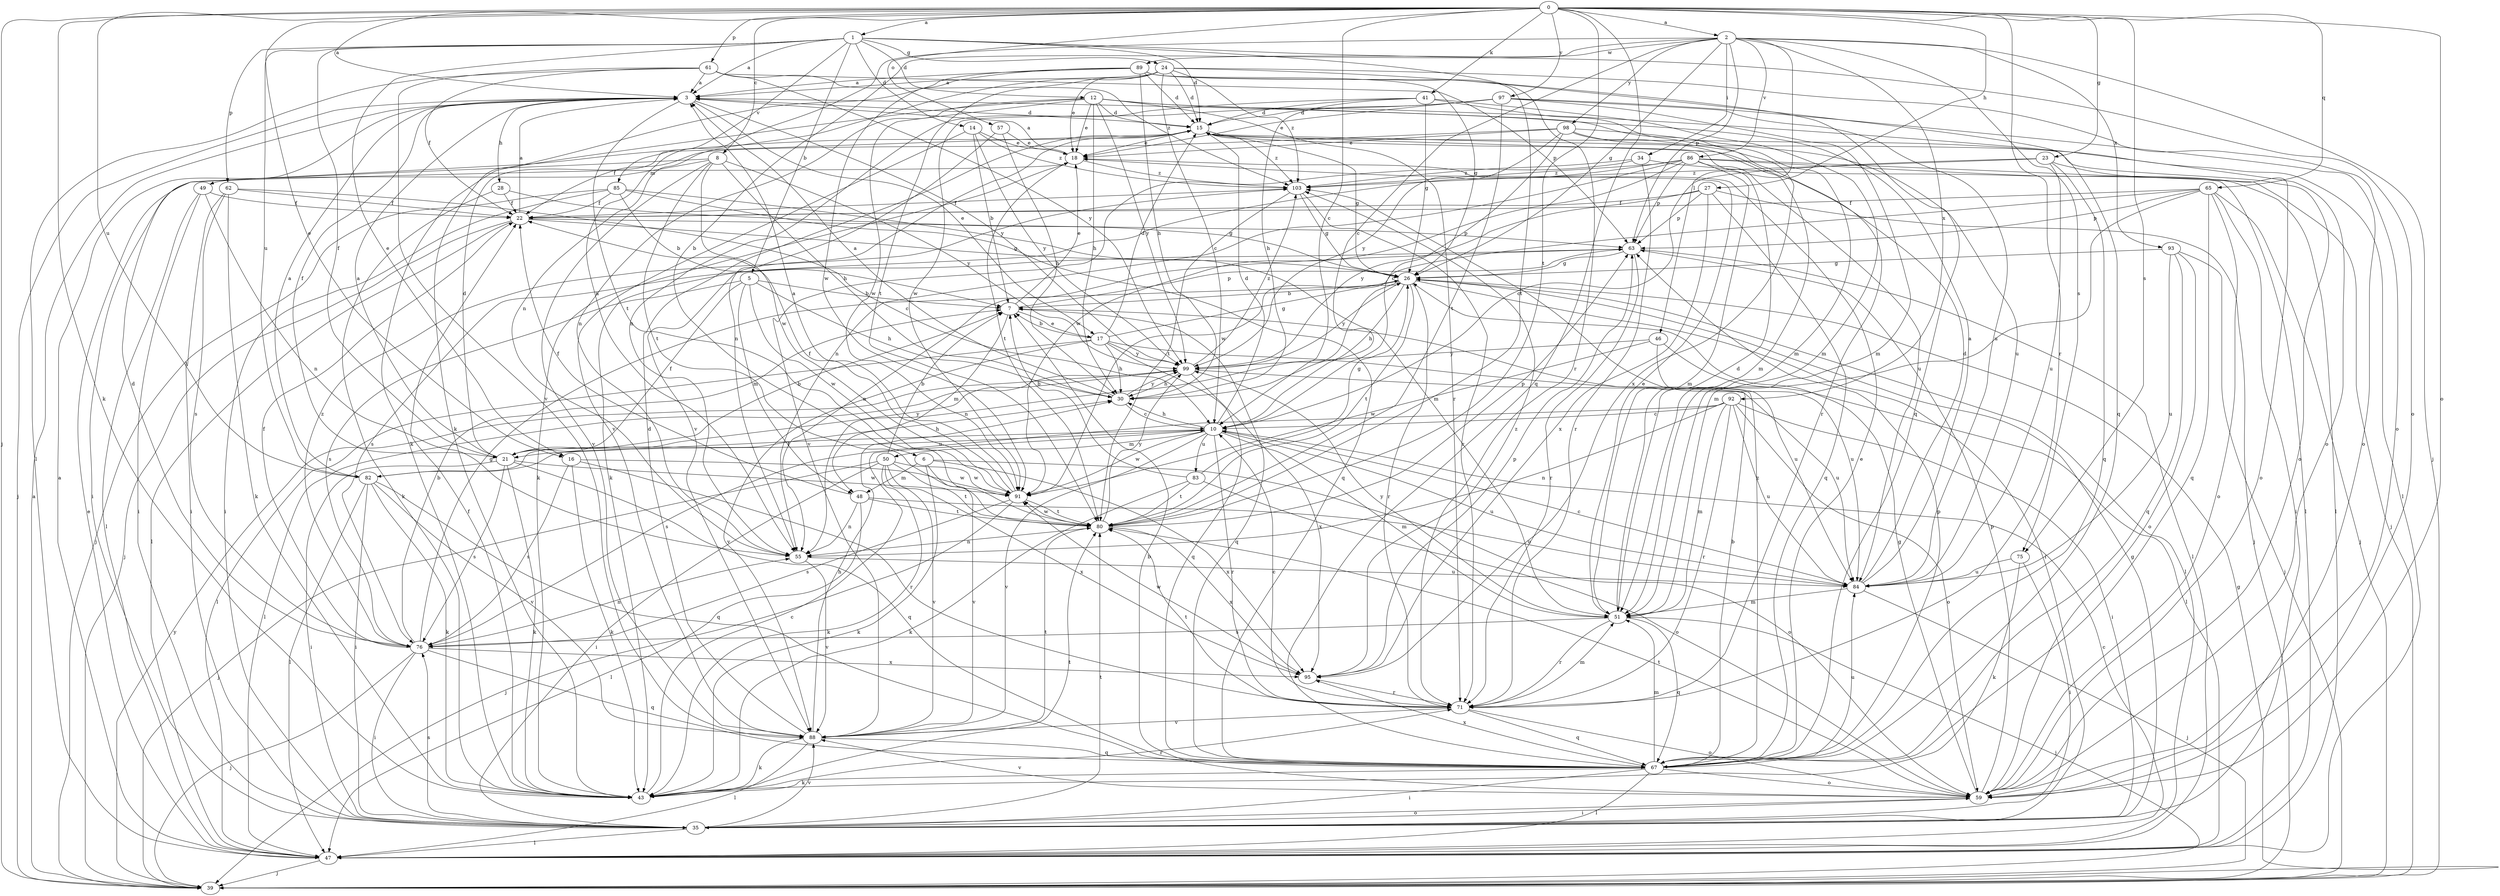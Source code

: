 strict digraph  {
0;
1;
2;
3;
5;
6;
7;
8;
10;
12;
14;
15;
16;
17;
18;
21;
22;
23;
24;
26;
27;
28;
30;
34;
35;
39;
41;
43;
46;
47;
48;
49;
50;
51;
55;
57;
59;
61;
62;
63;
65;
67;
71;
75;
76;
80;
82;
83;
84;
85;
86;
88;
89;
91;
92;
93;
95;
97;
98;
99;
103;
0 -> 1  [label=a];
0 -> 2  [label=a];
0 -> 3  [label=a];
0 -> 8  [label=c];
0 -> 10  [label=c];
0 -> 16  [label=e];
0 -> 23  [label=g];
0 -> 27  [label=h];
0 -> 39  [label=j];
0 -> 41  [label=k];
0 -> 43  [label=k];
0 -> 57  [label=o];
0 -> 59  [label=o];
0 -> 61  [label=p];
0 -> 65  [label=q];
0 -> 67  [label=q];
0 -> 71  [label=r];
0 -> 75  [label=s];
0 -> 80  [label=t];
0 -> 82  [label=u];
0 -> 97  [label=y];
1 -> 3  [label=a];
1 -> 5  [label=b];
1 -> 12  [label=d];
1 -> 14  [label=d];
1 -> 15  [label=d];
1 -> 16  [label=e];
1 -> 21  [label=f];
1 -> 24  [label=g];
1 -> 59  [label=o];
1 -> 62  [label=p];
1 -> 71  [label=r];
1 -> 82  [label=u];
1 -> 85  [label=v];
2 -> 6  [label=b];
2 -> 10  [label=c];
2 -> 26  [label=g];
2 -> 34  [label=i];
2 -> 39  [label=j];
2 -> 46  [label=l];
2 -> 55  [label=n];
2 -> 63  [label=p];
2 -> 75  [label=s];
2 -> 86  [label=v];
2 -> 89  [label=w];
2 -> 92  [label=x];
2 -> 93  [label=x];
2 -> 98  [label=y];
3 -> 15  [label=d];
3 -> 17  [label=e];
3 -> 21  [label=f];
3 -> 28  [label=h];
3 -> 39  [label=j];
3 -> 80  [label=t];
3 -> 99  [label=y];
5 -> 7  [label=b];
5 -> 21  [label=f];
5 -> 30  [label=h];
5 -> 48  [label=m];
5 -> 76  [label=s];
5 -> 91  [label=w];
6 -> 43  [label=k];
6 -> 48  [label=m];
6 -> 59  [label=o];
6 -> 88  [label=v];
6 -> 95  [label=x];
7 -> 17  [label=e];
7 -> 18  [label=e];
7 -> 48  [label=m];
7 -> 63  [label=p];
7 -> 67  [label=q];
8 -> 30  [label=h];
8 -> 35  [label=i];
8 -> 49  [label=m];
8 -> 80  [label=t];
8 -> 88  [label=v];
8 -> 91  [label=w];
8 -> 99  [label=y];
10 -> 15  [label=d];
10 -> 21  [label=f];
10 -> 30  [label=h];
10 -> 50  [label=m];
10 -> 51  [label=m];
10 -> 71  [label=r];
10 -> 82  [label=u];
10 -> 83  [label=u];
10 -> 84  [label=u];
10 -> 88  [label=v];
10 -> 91  [label=w];
12 -> 15  [label=d];
12 -> 18  [label=e];
12 -> 30  [label=h];
12 -> 43  [label=k];
12 -> 51  [label=m];
12 -> 55  [label=n];
12 -> 59  [label=o];
12 -> 71  [label=r];
12 -> 91  [label=w];
12 -> 99  [label=y];
14 -> 7  [label=b];
14 -> 18  [label=e];
14 -> 88  [label=v];
14 -> 99  [label=y];
14 -> 103  [label=z];
15 -> 18  [label=e];
15 -> 26  [label=g];
15 -> 47  [label=l];
15 -> 59  [label=o];
15 -> 88  [label=v];
15 -> 103  [label=z];
16 -> 43  [label=k];
16 -> 71  [label=r];
16 -> 76  [label=s];
16 -> 91  [label=w];
17 -> 7  [label=b];
17 -> 15  [label=d];
17 -> 26  [label=g];
17 -> 30  [label=h];
17 -> 47  [label=l];
17 -> 67  [label=q];
17 -> 84  [label=u];
17 -> 88  [label=v];
17 -> 99  [label=y];
18 -> 3  [label=a];
18 -> 43  [label=k];
18 -> 80  [label=t];
18 -> 103  [label=z];
21 -> 3  [label=a];
21 -> 7  [label=b];
21 -> 15  [label=d];
21 -> 35  [label=i];
21 -> 43  [label=k];
21 -> 67  [label=q];
21 -> 76  [label=s];
21 -> 91  [label=w];
21 -> 99  [label=y];
22 -> 3  [label=a];
22 -> 26  [label=g];
22 -> 39  [label=j];
22 -> 47  [label=l];
22 -> 63  [label=p];
23 -> 10  [label=c];
23 -> 59  [label=o];
23 -> 67  [label=q];
23 -> 84  [label=u];
23 -> 103  [label=z];
24 -> 3  [label=a];
24 -> 10  [label=c];
24 -> 15  [label=d];
24 -> 18  [label=e];
24 -> 55  [label=n];
24 -> 59  [label=o];
24 -> 67  [label=q];
24 -> 80  [label=t];
24 -> 103  [label=z];
26 -> 7  [label=b];
26 -> 30  [label=h];
26 -> 35  [label=i];
26 -> 47  [label=l];
26 -> 55  [label=n];
26 -> 71  [label=r];
26 -> 80  [label=t];
26 -> 99  [label=y];
27 -> 22  [label=f];
27 -> 39  [label=j];
27 -> 63  [label=p];
27 -> 67  [label=q];
27 -> 95  [label=x];
27 -> 99  [label=y];
28 -> 22  [label=f];
28 -> 26  [label=g];
28 -> 43  [label=k];
30 -> 3  [label=a];
30 -> 10  [label=c];
30 -> 99  [label=y];
34 -> 47  [label=l];
34 -> 71  [label=r];
34 -> 88  [label=v];
34 -> 103  [label=z];
35 -> 26  [label=g];
35 -> 47  [label=l];
35 -> 59  [label=o];
35 -> 76  [label=s];
35 -> 80  [label=t];
35 -> 88  [label=v];
39 -> 3  [label=a];
39 -> 26  [label=g];
39 -> 99  [label=y];
41 -> 15  [label=d];
41 -> 26  [label=g];
41 -> 30  [label=h];
41 -> 51  [label=m];
41 -> 55  [label=n];
41 -> 95  [label=x];
43 -> 10  [label=c];
43 -> 22  [label=f];
43 -> 71  [label=r];
43 -> 80  [label=t];
46 -> 47  [label=l];
46 -> 84  [label=u];
46 -> 91  [label=w];
46 -> 99  [label=y];
47 -> 3  [label=a];
47 -> 10  [label=c];
47 -> 18  [label=e];
47 -> 39  [label=j];
48 -> 22  [label=f];
48 -> 47  [label=l];
48 -> 55  [label=n];
48 -> 80  [label=t];
48 -> 84  [label=u];
49 -> 22  [label=f];
49 -> 35  [label=i];
49 -> 47  [label=l];
49 -> 55  [label=n];
50 -> 7  [label=b];
50 -> 35  [label=i];
50 -> 39  [label=j];
50 -> 43  [label=k];
50 -> 80  [label=t];
50 -> 88  [label=v];
50 -> 91  [label=w];
50 -> 95  [label=x];
51 -> 15  [label=d];
51 -> 18  [label=e];
51 -> 39  [label=j];
51 -> 67  [label=q];
51 -> 71  [label=r];
51 -> 76  [label=s];
51 -> 99  [label=y];
55 -> 84  [label=u];
55 -> 88  [label=v];
57 -> 18  [label=e];
57 -> 30  [label=h];
57 -> 55  [label=n];
59 -> 7  [label=b];
59 -> 26  [label=g];
59 -> 35  [label=i];
59 -> 63  [label=p];
59 -> 80  [label=t];
59 -> 88  [label=v];
61 -> 3  [label=a];
61 -> 22  [label=f];
61 -> 47  [label=l];
61 -> 63  [label=p];
61 -> 88  [label=v];
61 -> 99  [label=y];
61 -> 103  [label=z];
62 -> 10  [label=c];
62 -> 22  [label=f];
62 -> 35  [label=i];
62 -> 43  [label=k];
62 -> 76  [label=s];
63 -> 26  [label=g];
63 -> 47  [label=l];
63 -> 55  [label=n];
63 -> 71  [label=r];
63 -> 76  [label=s];
65 -> 22  [label=f];
65 -> 35  [label=i];
65 -> 39  [label=j];
65 -> 51  [label=m];
65 -> 59  [label=o];
65 -> 63  [label=p];
65 -> 67  [label=q];
65 -> 91  [label=w];
67 -> 7  [label=b];
67 -> 18  [label=e];
67 -> 35  [label=i];
67 -> 43  [label=k];
67 -> 47  [label=l];
67 -> 51  [label=m];
67 -> 59  [label=o];
67 -> 63  [label=p];
67 -> 84  [label=u];
67 -> 95  [label=x];
67 -> 103  [label=z];
71 -> 10  [label=c];
71 -> 51  [label=m];
71 -> 59  [label=o];
71 -> 67  [label=q];
71 -> 80  [label=t];
71 -> 88  [label=v];
75 -> 35  [label=i];
75 -> 43  [label=k];
75 -> 84  [label=u];
76 -> 7  [label=b];
76 -> 15  [label=d];
76 -> 22  [label=f];
76 -> 26  [label=g];
76 -> 35  [label=i];
76 -> 39  [label=j];
76 -> 55  [label=n];
76 -> 67  [label=q];
76 -> 95  [label=x];
76 -> 103  [label=z];
80 -> 55  [label=n];
80 -> 63  [label=p];
80 -> 91  [label=w];
80 -> 95  [label=x];
80 -> 99  [label=y];
82 -> 3  [label=a];
82 -> 30  [label=h];
82 -> 35  [label=i];
82 -> 43  [label=k];
82 -> 47  [label=l];
82 -> 67  [label=q];
82 -> 88  [label=v];
83 -> 7  [label=b];
83 -> 26  [label=g];
83 -> 43  [label=k];
83 -> 59  [label=o];
83 -> 80  [label=t];
84 -> 3  [label=a];
84 -> 10  [label=c];
84 -> 15  [label=d];
84 -> 39  [label=j];
84 -> 51  [label=m];
85 -> 7  [label=b];
85 -> 22  [label=f];
85 -> 35  [label=i];
85 -> 39  [label=j];
85 -> 51  [label=m];
85 -> 67  [label=q];
86 -> 39  [label=j];
86 -> 43  [label=k];
86 -> 47  [label=l];
86 -> 51  [label=m];
86 -> 55  [label=n];
86 -> 63  [label=p];
86 -> 84  [label=u];
86 -> 91  [label=w];
86 -> 103  [label=z];
88 -> 15  [label=d];
88 -> 30  [label=h];
88 -> 43  [label=k];
88 -> 47  [label=l];
88 -> 67  [label=q];
88 -> 80  [label=t];
89 -> 3  [label=a];
89 -> 15  [label=d];
89 -> 26  [label=g];
89 -> 30  [label=h];
89 -> 43  [label=k];
89 -> 67  [label=q];
89 -> 80  [label=t];
89 -> 91  [label=w];
91 -> 3  [label=a];
91 -> 22  [label=f];
91 -> 39  [label=j];
91 -> 76  [label=s];
91 -> 80  [label=t];
92 -> 10  [label=c];
92 -> 35  [label=i];
92 -> 51  [label=m];
92 -> 55  [label=n];
92 -> 59  [label=o];
92 -> 71  [label=r];
92 -> 76  [label=s];
92 -> 84  [label=u];
93 -> 26  [label=g];
93 -> 39  [label=j];
93 -> 59  [label=o];
93 -> 67  [label=q];
93 -> 84  [label=u];
95 -> 63  [label=p];
95 -> 71  [label=r];
95 -> 91  [label=w];
95 -> 103  [label=z];
97 -> 15  [label=d];
97 -> 18  [label=e];
97 -> 51  [label=m];
97 -> 59  [label=o];
97 -> 80  [label=t];
97 -> 84  [label=u];
97 -> 91  [label=w];
98 -> 10  [label=c];
98 -> 18  [label=e];
98 -> 22  [label=f];
98 -> 51  [label=m];
98 -> 71  [label=r];
98 -> 84  [label=u];
98 -> 99  [label=y];
99 -> 30  [label=h];
99 -> 47  [label=l];
99 -> 84  [label=u];
99 -> 95  [label=x];
99 -> 103  [label=z];
103 -> 22  [label=f];
103 -> 26  [label=g];
103 -> 71  [label=r];
103 -> 80  [label=t];
}
